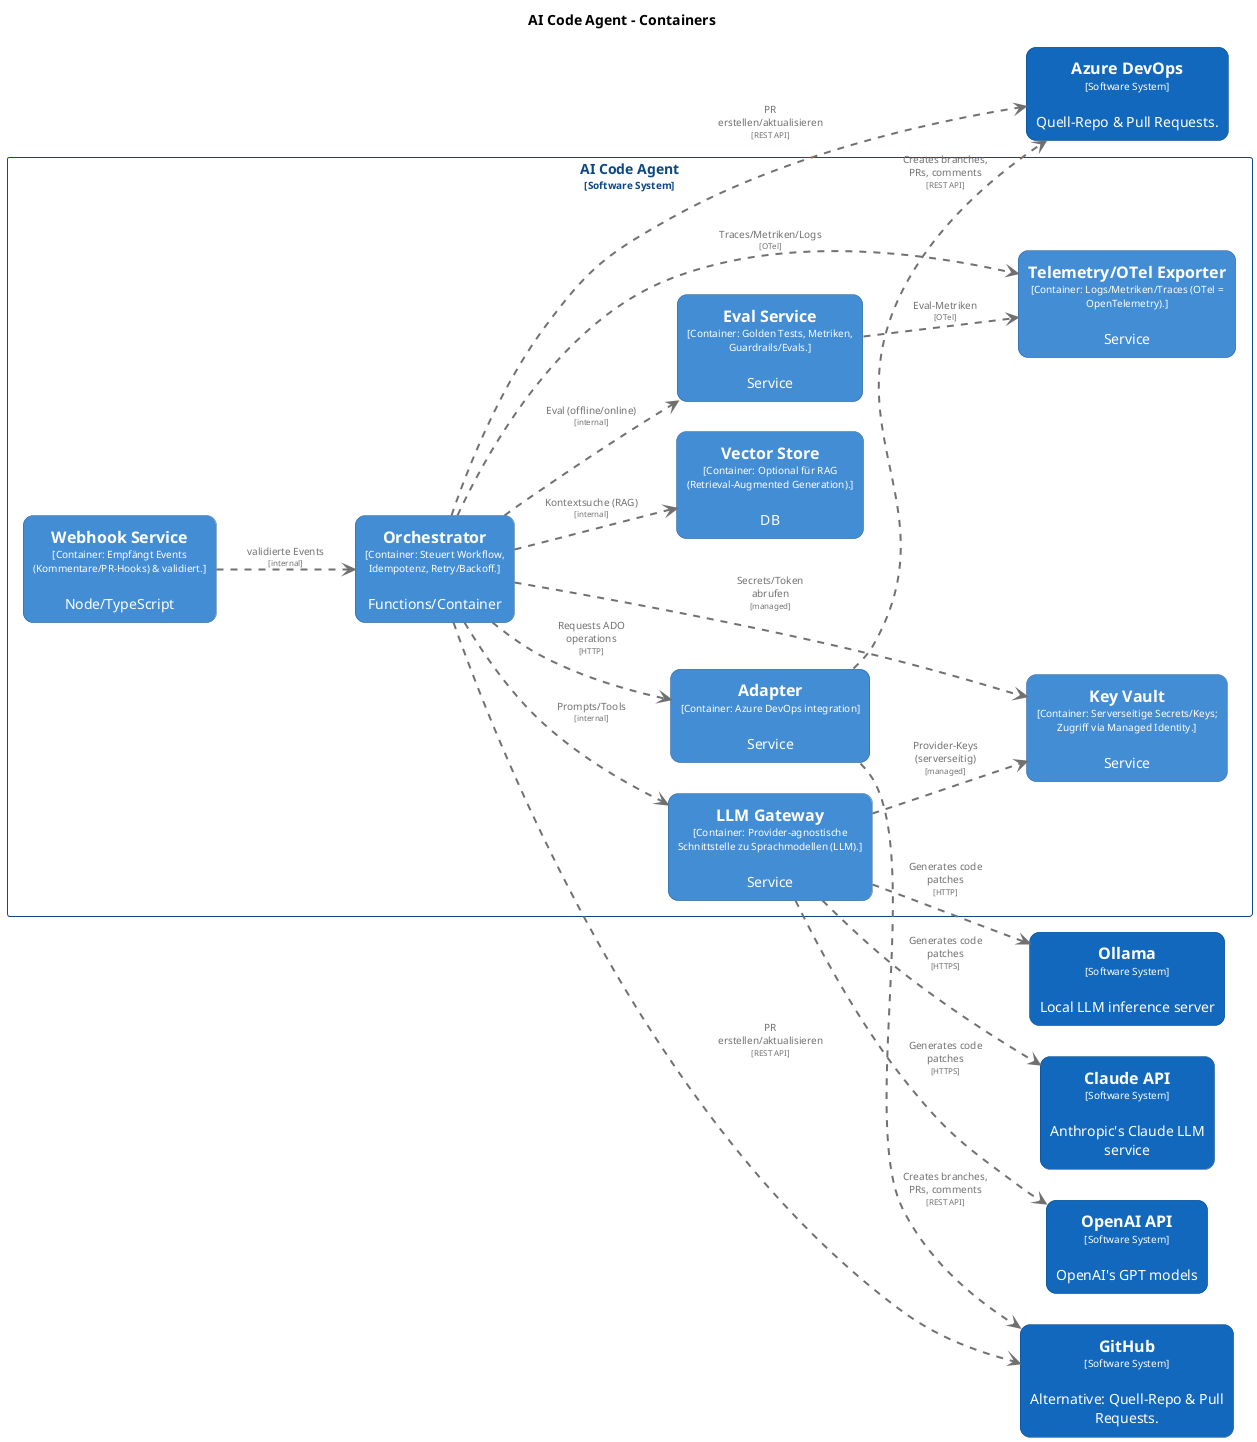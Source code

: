 @startuml
set separator none
title AI Code Agent - Containers

left to right direction
skinparam ranksep 60
skinparam nodesep 30

skinparam {
  arrowFontSize 10
  defaultTextAlignment center
  wrapWidth 200
  maxMessageSize 100
}

hide stereotype

skinparam rectangle<<AICodeAgent.Adapter>> {
  BackgroundColor #438dd5
  FontColor #ffffff
  BorderColor #2e6295
  roundCorner 20
  shadowing false
}
skinparam rectangle<<AzureDevOps>> {
  BackgroundColor #1168bd
  FontColor #ffffff
  BorderColor #0b4884
  roundCorner 20
  shadowing false
}
skinparam rectangle<<ClaudeAPI>> {
  BackgroundColor #1168bd
  FontColor #ffffff
  BorderColor #0b4884
  roundCorner 20
  shadowing false
}
skinparam rectangle<<AICodeAgent.EvalService>> {
  BackgroundColor #438dd5
  FontColor #ffffff
  BorderColor #2e6295
  roundCorner 20
  shadowing false
}
skinparam rectangle<<GitHub>> {
  BackgroundColor #1168bd
  FontColor #ffffff
  BorderColor #0b4884
  roundCorner 20
  shadowing false
}
skinparam rectangle<<AICodeAgent.KeyVault>> {
  BackgroundColor #438dd5
  FontColor #ffffff
  BorderColor #2e6295
  roundCorner 20
  shadowing false
}
skinparam rectangle<<AICodeAgent.LLMGateway>> {
  BackgroundColor #438dd5
  FontColor #ffffff
  BorderColor #2e6295
  roundCorner 20
  shadowing false
}
skinparam rectangle<<Ollama>> {
  BackgroundColor #1168bd
  FontColor #ffffff
  BorderColor #0b4884
  roundCorner 20
  shadowing false
}
skinparam rectangle<<OpenAIAPI>> {
  BackgroundColor #1168bd
  FontColor #ffffff
  BorderColor #0b4884
  roundCorner 20
  shadowing false
}
skinparam rectangle<<AICodeAgent.Orchestrator>> {
  BackgroundColor #438dd5
  FontColor #ffffff
  BorderColor #2e6295
  roundCorner 20
  shadowing false
}
skinparam rectangle<<AICodeAgent.TelemetryOTelExporter>> {
  BackgroundColor #438dd5
  FontColor #ffffff
  BorderColor #2e6295
  roundCorner 20
  shadowing false
}
skinparam rectangle<<AICodeAgent.VectorStore>> {
  BackgroundColor #438dd5
  FontColor #ffffff
  BorderColor #2e6295
  roundCorner 20
  shadowing false
}
skinparam rectangle<<AICodeAgent.WebhookService>> {
  BackgroundColor #438dd5
  FontColor #ffffff
  BorderColor #2e6295
  roundCorner 20
  shadowing false
}
skinparam rectangle<<AICodeAgent>> {
  BorderColor #0b4884
  FontColor #0b4884
  shadowing false
}

rectangle "==Azure DevOps\n<size:10>[Software System]</size>\n\nQuell-Repo & Pull Requests." <<AzureDevOps>> as AzureDevOps
rectangle "==GitHub\n<size:10>[Software System]</size>\n\nAlternative: Quell-Repo & Pull Requests." <<GitHub>> as GitHub
rectangle "==Ollama\n<size:10>[Software System]</size>\n\nLocal LLM inference server" <<Ollama>> as Ollama
rectangle "==Claude API\n<size:10>[Software System]</size>\n\nAnthropic's Claude LLM service" <<ClaudeAPI>> as ClaudeAPI
rectangle "==OpenAI API\n<size:10>[Software System]</size>\n\nOpenAI's GPT models" <<OpenAIAPI>> as OpenAIAPI

rectangle "AI Code Agent\n<size:10>[Software System]</size>" <<AICodeAgent>> {
  rectangle "==Orchestrator\n<size:10>[Container: Steuert Workflow, Idempotenz, Retry/Backoff.]</size>\n\nFunctions/Container" <<AICodeAgent.Orchestrator>> as AICodeAgent.Orchestrator
  rectangle "==LLM Gateway\n<size:10>[Container: Provider-agnostische Schnittstelle zu Sprachmodellen (LLM).]</size>\n\nService" <<AICodeAgent.LLMGateway>> as AICodeAgent.LLMGateway
  rectangle "==Adapter\n<size:10>[Container: Azure DevOps integration]</size>\n\nService" <<AICodeAgent.Adapter>> as AICodeAgent.Adapter
  rectangle "==Eval Service\n<size:10>[Container: Golden Tests, Metriken, Guardrails/Evals.]</size>\n\nService" <<AICodeAgent.EvalService>> as AICodeAgent.EvalService
  rectangle "==Vector Store\n<size:10>[Container: Optional für RAG (Retrieval-Augmented Generation).]</size>\n\nDB" <<AICodeAgent.VectorStore>> as AICodeAgent.VectorStore
  rectangle "==Telemetry/OTel Exporter\n<size:10>[Container: Logs/Metriken/Traces (OTel = OpenTelemetry).]</size>\n\nService" <<AICodeAgent.TelemetryOTelExporter>> as AICodeAgent.TelemetryOTelExporter
  rectangle "==Key Vault\n<size:10>[Container: Serverseitige Secrets/Keys; Zugriff via Managed Identity.]</size>\n\nService" <<AICodeAgent.KeyVault>> as AICodeAgent.KeyVault
  rectangle "==Webhook Service\n<size:10>[Container: Empfängt Events (Kommentare/PR-Hooks) & validiert.]</size>\n\nNode/TypeScript" <<AICodeAgent.WebhookService>> as AICodeAgent.WebhookService
}

AICodeAgent.WebhookService .[#707070,thickness=2].> AICodeAgent.Orchestrator : "<color:#707070>validierte Events\n<color:#707070><size:8>[internal]</size>"
AICodeAgent.Orchestrator .[#707070,thickness=2].> AICodeAgent.LLMGateway : "<color:#707070>Prompts/Tools\n<color:#707070><size:8>[internal]</size>"
AICodeAgent.Orchestrator .[#707070,thickness=2].> AICodeAgent.EvalService : "<color:#707070>Eval (offline/online)\n<color:#707070><size:8>[internal]</size>"
AICodeAgent.Orchestrator .[#707070,thickness=2].> AICodeAgent.VectorStore : "<color:#707070>Kontextsuche (RAG)\n<color:#707070><size:8>[internal]</size>"
AICodeAgent.Orchestrator .[#707070,thickness=2].> AzureDevOps : "<color:#707070>PR erstellen/aktualisieren\n<color:#707070><size:8>[REST API]</size>"
AICodeAgent.Orchestrator .[#707070,thickness=2].> GitHub : "<color:#707070>PR erstellen/aktualisieren\n<color:#707070><size:8>[REST API]</size>"
AICodeAgent.Orchestrator .[#707070,thickness=2].> AICodeAgent.KeyVault : "<color:#707070>Secrets/Token abrufen\n<color:#707070><size:8>[managed]</size>"
AICodeAgent.Orchestrator .[#707070,thickness=2].> AICodeAgent.TelemetryOTelExporter : "<color:#707070>Traces/Metriken/Logs\n<color:#707070><size:8>[OTel]</size>"
AICodeAgent.LLMGateway .[#707070,thickness=2].> AICodeAgent.KeyVault : "<color:#707070>Provider-Keys (serverseitig)\n<color:#707070><size:8>[managed]</size>"
AICodeAgent.EvalService .[#707070,thickness=2].> AICodeAgent.TelemetryOTelExporter : "<color:#707070>Eval-Metriken\n<color:#707070><size:8>[OTel]</size>"
AICodeAgent.LLMGateway .[#707070,thickness=2].> Ollama : "<color:#707070>Generates code patches\n<color:#707070><size:8>[HTTP]</size>"
AICodeAgent.LLMGateway .[#707070,thickness=2].> ClaudeAPI : "<color:#707070>Generates code patches\n<color:#707070><size:8>[HTTPS]</size>"
AICodeAgent.LLMGateway .[#707070,thickness=2].> OpenAIAPI : "<color:#707070>Generates code patches\n<color:#707070><size:8>[HTTPS]</size>"
AICodeAgent.Orchestrator .[#707070,thickness=2].> AICodeAgent.Adapter : "<color:#707070>Requests ADO operations\n<color:#707070><size:8>[HTTP]</size>"
AICodeAgent.Adapter .[#707070,thickness=2].> AzureDevOps : "<color:#707070>Creates branches, PRs, comments\n<color:#707070><size:8>[REST API]</size>"
AICodeAgent.Adapter .[#707070,thickness=2].> GitHub : "<color:#707070>Creates branches, PRs, comments\n<color:#707070><size:8>[REST API]</size>"
@enduml